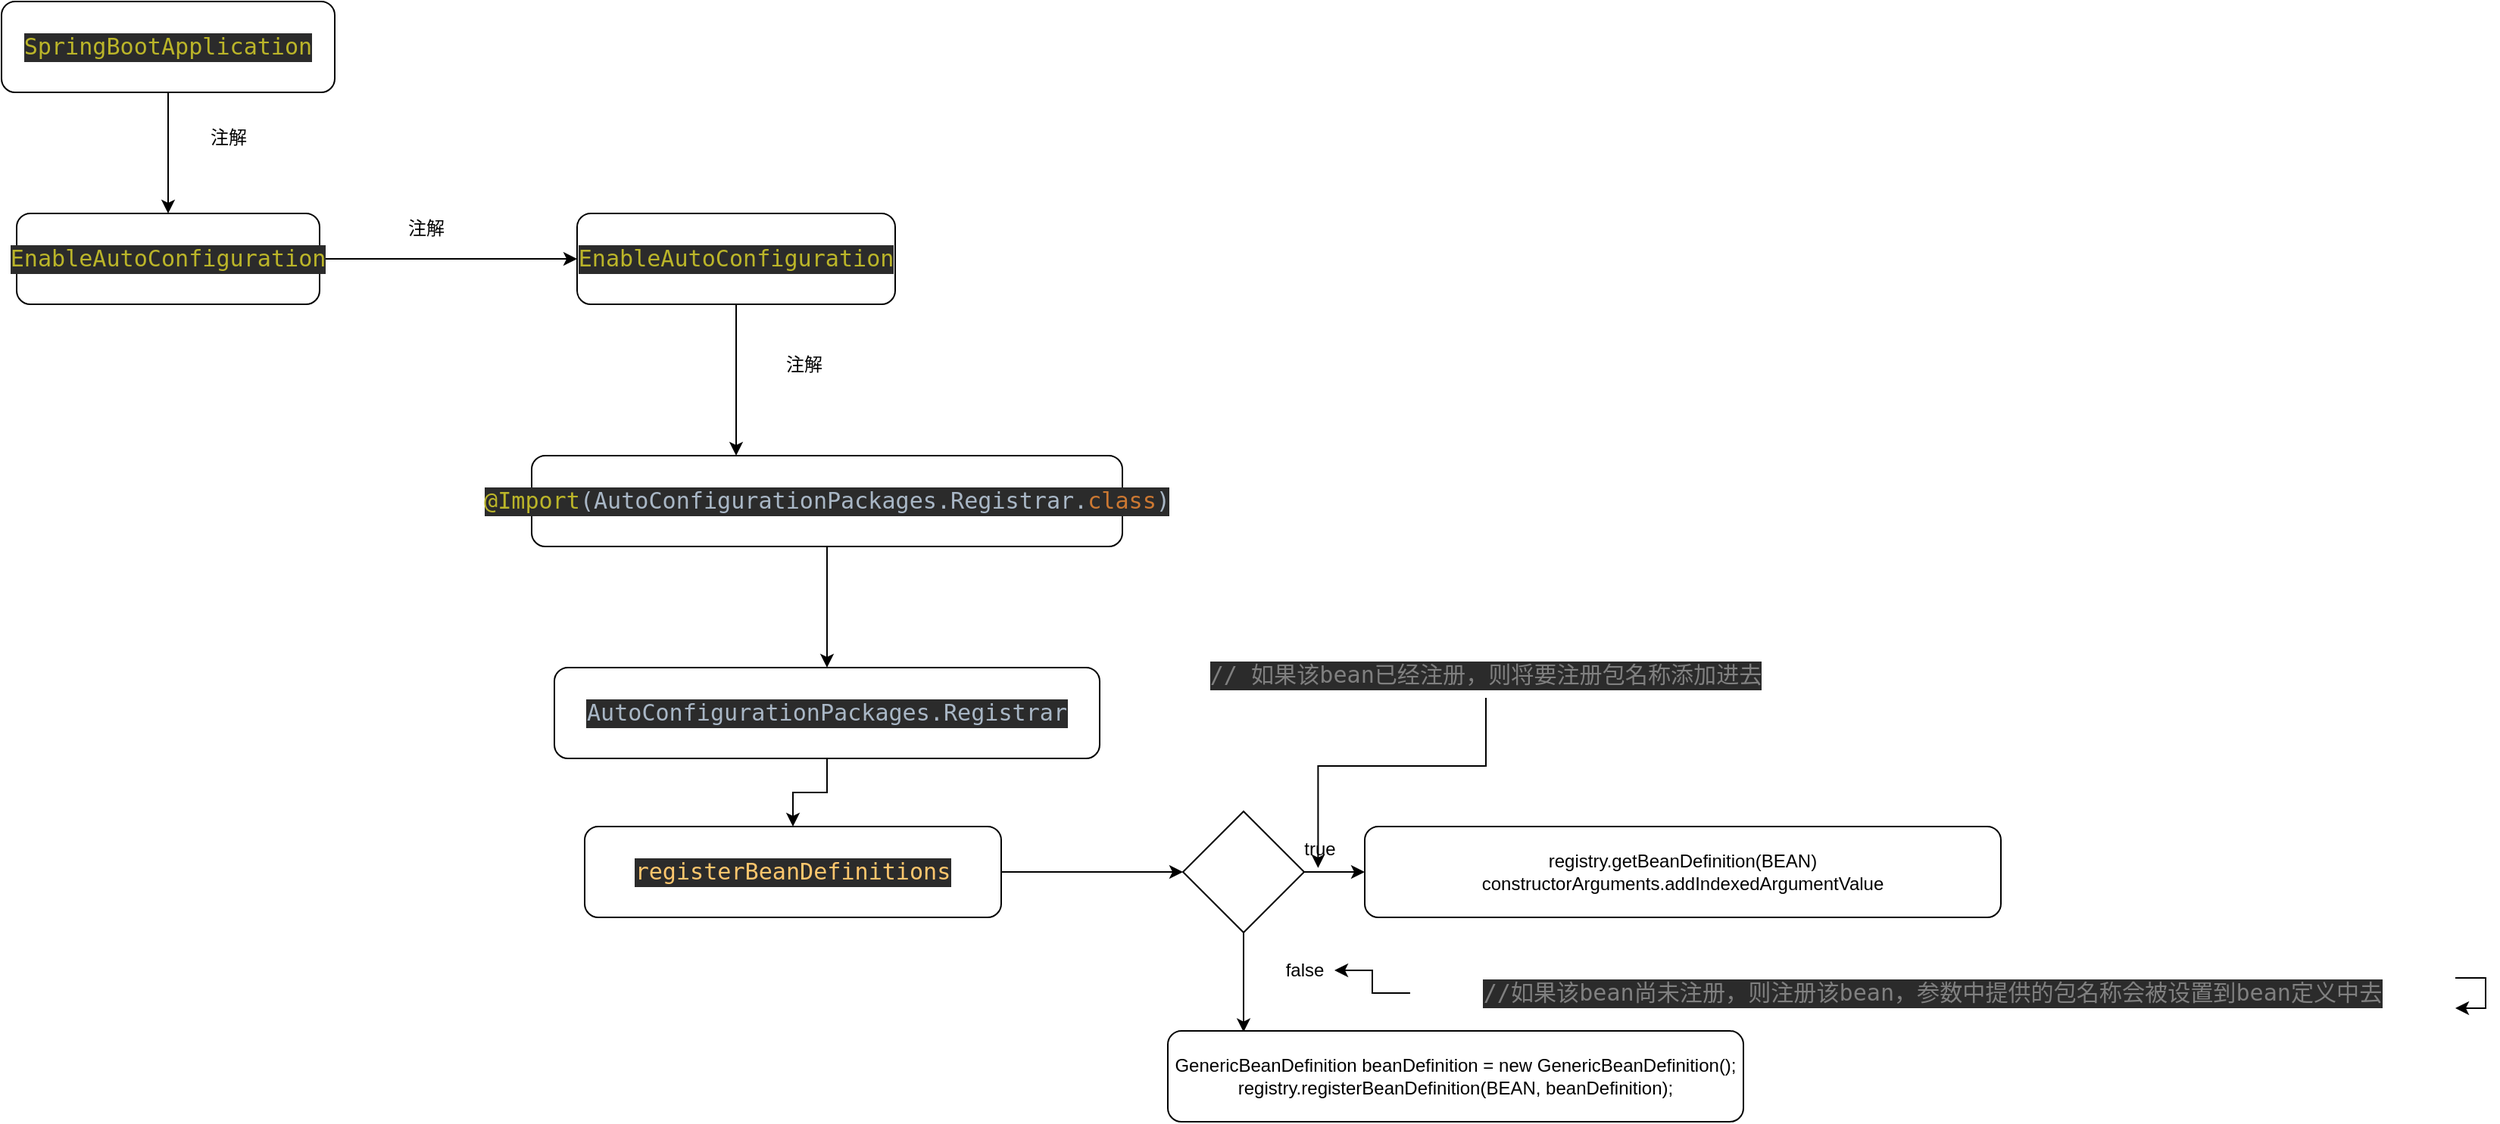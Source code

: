 <mxfile version="14.8.5" type="github">
  <diagram id="gpXzzGhzHeJXn8l-TkpX" name="Page-1">
    <mxGraphModel dx="1038" dy="556" grid="1" gridSize="10" guides="1" tooltips="1" connect="1" arrows="1" fold="1" page="1" pageScale="1" pageWidth="827" pageHeight="1169" math="0" shadow="0">
      <root>
        <mxCell id="0" />
        <mxCell id="1" parent="0" />
        <mxCell id="2TZwjIVlXD9jWcBcAwvC-8" style="edgeStyle=orthogonalEdgeStyle;rounded=0;orthogonalLoop=1;jettySize=auto;html=1;entryX=0;entryY=0.5;entryDx=0;entryDy=0;" edge="1" parent="1" source="2TZwjIVlXD9jWcBcAwvC-1" target="2TZwjIVlXD9jWcBcAwvC-5">
          <mxGeometry relative="1" as="geometry" />
        </mxCell>
        <mxCell id="2TZwjIVlXD9jWcBcAwvC-1" value="&lt;pre style=&quot;background-color: #2b2b2b ; color: #a9b7c6 ; font-family: &amp;#34;jetbrains mono&amp;#34; , monospace ; font-size: 11.3pt&quot;&gt;&lt;span style=&quot;color: #bbb529&quot;&gt;EnableAutoConfiguration&lt;/span&gt;&lt;/pre&gt;" style="rounded=1;whiteSpace=wrap;html=1;" vertex="1" parent="1">
          <mxGeometry x="150" y="180" width="200" height="60" as="geometry" />
        </mxCell>
        <mxCell id="2TZwjIVlXD9jWcBcAwvC-3" style="edgeStyle=orthogonalEdgeStyle;rounded=0;orthogonalLoop=1;jettySize=auto;html=1;entryX=0.5;entryY=0;entryDx=0;entryDy=0;" edge="1" parent="1" source="2TZwjIVlXD9jWcBcAwvC-2" target="2TZwjIVlXD9jWcBcAwvC-1">
          <mxGeometry relative="1" as="geometry" />
        </mxCell>
        <mxCell id="2TZwjIVlXD9jWcBcAwvC-2" value="&lt;pre style=&quot;background-color: #2b2b2b ; color: #a9b7c6 ; font-family: &amp;#34;jetbrains mono&amp;#34; , monospace ; font-size: 11.3pt&quot;&gt;&lt;span style=&quot;color: #bbb529&quot;&gt;SpringBootApplication&lt;/span&gt;&lt;/pre&gt;" style="rounded=1;whiteSpace=wrap;html=1;" vertex="1" parent="1">
          <mxGeometry x="140" y="40" width="220" height="60" as="geometry" />
        </mxCell>
        <mxCell id="2TZwjIVlXD9jWcBcAwvC-4" value="注解" style="text;html=1;strokeColor=none;fillColor=none;align=center;verticalAlign=middle;whiteSpace=wrap;rounded=0;" vertex="1" parent="1">
          <mxGeometry x="270" y="120" width="40" height="20" as="geometry" />
        </mxCell>
        <mxCell id="2TZwjIVlXD9jWcBcAwvC-9" style="edgeStyle=orthogonalEdgeStyle;rounded=0;orthogonalLoop=1;jettySize=auto;html=1;" edge="1" parent="1" source="2TZwjIVlXD9jWcBcAwvC-5">
          <mxGeometry relative="1" as="geometry">
            <mxPoint x="625" y="340" as="targetPoint" />
          </mxGeometry>
        </mxCell>
        <mxCell id="2TZwjIVlXD9jWcBcAwvC-5" value="&lt;pre style=&quot;background-color: #2b2b2b ; color: #a9b7c6 ; font-family: &amp;#34;jetbrains mono&amp;#34; , monospace ; font-size: 11.3pt&quot;&gt;&lt;span style=&quot;color: #bbb529&quot;&gt;EnableAutoConfiguration&lt;/span&gt;&lt;/pre&gt;" style="rounded=1;whiteSpace=wrap;html=1;" vertex="1" parent="1">
          <mxGeometry x="520" y="180" width="210" height="60" as="geometry" />
        </mxCell>
        <mxCell id="2TZwjIVlXD9jWcBcAwvC-7" value="&lt;span&gt;注解&lt;/span&gt;" style="text;html=1;align=center;verticalAlign=middle;resizable=0;points=[];autosize=1;strokeColor=none;" vertex="1" parent="1">
          <mxGeometry x="400" y="180" width="40" height="20" as="geometry" />
        </mxCell>
        <mxCell id="2TZwjIVlXD9jWcBcAwvC-13" style="edgeStyle=orthogonalEdgeStyle;rounded=0;orthogonalLoop=1;jettySize=auto;html=1;" edge="1" parent="1" source="2TZwjIVlXD9jWcBcAwvC-10" target="2TZwjIVlXD9jWcBcAwvC-12">
          <mxGeometry relative="1" as="geometry" />
        </mxCell>
        <mxCell id="2TZwjIVlXD9jWcBcAwvC-10" value="&lt;pre style=&quot;background-color: #2b2b2b ; color: #a9b7c6 ; font-family: &amp;#34;jetbrains mono&amp;#34; , monospace ; font-size: 11.3pt&quot;&gt;&lt;span style=&quot;color: #bbb529&quot;&gt;@Import&lt;/span&gt;(AutoConfigurationPackages.Registrar.&lt;span style=&quot;color: #cc7832&quot;&gt;class&lt;/span&gt;)&lt;/pre&gt;" style="rounded=1;whiteSpace=wrap;html=1;" vertex="1" parent="1">
          <mxGeometry x="490" y="340" width="390" height="60" as="geometry" />
        </mxCell>
        <mxCell id="2TZwjIVlXD9jWcBcAwvC-11" value="注解&lt;br&gt;" style="text;html=1;strokeColor=none;fillColor=none;align=center;verticalAlign=middle;whiteSpace=wrap;rounded=0;" vertex="1" parent="1">
          <mxGeometry x="650" y="270" width="40" height="20" as="geometry" />
        </mxCell>
        <mxCell id="2TZwjIVlXD9jWcBcAwvC-15" style="edgeStyle=orthogonalEdgeStyle;rounded=0;orthogonalLoop=1;jettySize=auto;html=1;exitX=0.5;exitY=1;exitDx=0;exitDy=0;entryX=0.5;entryY=0;entryDx=0;entryDy=0;" edge="1" parent="1" source="2TZwjIVlXD9jWcBcAwvC-12" target="2TZwjIVlXD9jWcBcAwvC-14">
          <mxGeometry relative="1" as="geometry" />
        </mxCell>
        <mxCell id="2TZwjIVlXD9jWcBcAwvC-12" value="&lt;pre style=&quot;background-color: #2b2b2b ; color: #a9b7c6 ; font-family: &amp;#34;jetbrains mono&amp;#34; , monospace ; font-size: 11.3pt&quot;&gt;&lt;span style=&quot;font-family: &amp;#34;jetbrains mono&amp;#34; , monospace ; font-size: 11.3pt&quot;&gt;AutoConfigurationPackages.&lt;/span&gt;Registrar&lt;/pre&gt;" style="rounded=1;whiteSpace=wrap;html=1;" vertex="1" parent="1">
          <mxGeometry x="505" y="480" width="360" height="60" as="geometry" />
        </mxCell>
        <mxCell id="2TZwjIVlXD9jWcBcAwvC-17" style="edgeStyle=orthogonalEdgeStyle;rounded=0;orthogonalLoop=1;jettySize=auto;html=1;entryX=0;entryY=0.5;entryDx=0;entryDy=0;" edge="1" parent="1" source="2TZwjIVlXD9jWcBcAwvC-14" target="2TZwjIVlXD9jWcBcAwvC-16">
          <mxGeometry relative="1" as="geometry" />
        </mxCell>
        <mxCell id="2TZwjIVlXD9jWcBcAwvC-14" value="&lt;pre style=&quot;background-color: #2b2b2b ; color: #a9b7c6 ; font-family: &amp;#34;jetbrains mono&amp;#34; , monospace ; font-size: 11.3pt&quot;&gt;&lt;span style=&quot;color: #ffc66d&quot;&gt;registerBeanDefinitions&lt;/span&gt;&lt;/pre&gt;" style="rounded=1;whiteSpace=wrap;html=1;" vertex="1" parent="1">
          <mxGeometry x="525" y="585" width="275" height="60" as="geometry" />
        </mxCell>
        <mxCell id="2TZwjIVlXD9jWcBcAwvC-23" style="edgeStyle=orthogonalEdgeStyle;rounded=0;orthogonalLoop=1;jettySize=auto;html=1;entryX=0;entryY=0.5;entryDx=0;entryDy=0;" edge="1" parent="1" source="2TZwjIVlXD9jWcBcAwvC-16" target="2TZwjIVlXD9jWcBcAwvC-20">
          <mxGeometry relative="1" as="geometry" />
        </mxCell>
        <mxCell id="2TZwjIVlXD9jWcBcAwvC-25" style="edgeStyle=orthogonalEdgeStyle;rounded=0;orthogonalLoop=1;jettySize=auto;html=1;" edge="1" parent="1" source="2TZwjIVlXD9jWcBcAwvC-16">
          <mxGeometry relative="1" as="geometry">
            <mxPoint x="960" y="720.8" as="targetPoint" />
          </mxGeometry>
        </mxCell>
        <mxCell id="2TZwjIVlXD9jWcBcAwvC-16" value="" style="rhombus;whiteSpace=wrap;html=1;" vertex="1" parent="1">
          <mxGeometry x="920" y="575" width="80" height="80" as="geometry" />
        </mxCell>
        <mxCell id="2TZwjIVlXD9jWcBcAwvC-19" value="&lt;div&gt;GenericBeanDefinition beanDefinition = new GenericBeanDefinition();&lt;/div&gt;&lt;div&gt;registry.registerBeanDefinition(BEAN, beanDefinition);&lt;/div&gt;" style="rounded=1;whiteSpace=wrap;html=1;" vertex="1" parent="1">
          <mxGeometry x="910" y="720" width="380" height="60" as="geometry" />
        </mxCell>
        <mxCell id="2TZwjIVlXD9jWcBcAwvC-20" value="&lt;div&gt;registry.getBeanDefinition(BEAN)&lt;/div&gt;&lt;div&gt;constructorArguments.addIndexedArgumentValue&lt;/div&gt;" style="rounded=1;whiteSpace=wrap;html=1;" vertex="1" parent="1">
          <mxGeometry x="1040" y="585" width="420" height="60" as="geometry" />
        </mxCell>
        <mxCell id="2TZwjIVlXD9jWcBcAwvC-24" value="true" style="text;html=1;align=center;verticalAlign=middle;resizable=0;points=[];autosize=1;strokeColor=none;" vertex="1" parent="1">
          <mxGeometry x="990" y="590" width="40" height="20" as="geometry" />
        </mxCell>
        <mxCell id="2TZwjIVlXD9jWcBcAwvC-26" value="false&lt;br&gt;" style="text;html=1;align=center;verticalAlign=middle;resizable=0;points=[];autosize=1;strokeColor=none;" vertex="1" parent="1">
          <mxGeometry x="980" y="670" width="40" height="20" as="geometry" />
        </mxCell>
        <mxCell id="2TZwjIVlXD9jWcBcAwvC-29" style="edgeStyle=orthogonalEdgeStyle;rounded=0;orthogonalLoop=1;jettySize=auto;html=1;entryX=0.48;entryY=1.12;entryDx=0;entryDy=0;entryPerimeter=0;" edge="1" parent="1" source="2TZwjIVlXD9jWcBcAwvC-28" target="2TZwjIVlXD9jWcBcAwvC-24">
          <mxGeometry relative="1" as="geometry" />
        </mxCell>
        <mxCell id="2TZwjIVlXD9jWcBcAwvC-28" value="&lt;pre style=&quot;background-color: #2b2b2b ; color: #a9b7c6 ; font-family: &amp;#34;jetbrains mono&amp;#34; , monospace ; font-size: 11.3pt&quot;&gt;&lt;span style=&quot;color: #808080&quot;&gt;// &lt;/span&gt;&lt;span style=&quot;color: #808080 ; font-family: &amp;#34;courier new&amp;#34; , monospace&quot;&gt;如果该&lt;/span&gt;&lt;span style=&quot;color: #808080&quot;&gt;bean&lt;/span&gt;&lt;span style=&quot;color: #808080 ; font-family: &amp;#34;courier new&amp;#34; , monospace&quot;&gt;已经注册，则将要注册包名称添加进去&lt;/span&gt;&lt;/pre&gt;" style="text;html=1;strokeColor=none;fillColor=none;align=center;verticalAlign=middle;whiteSpace=wrap;rounded=0;" vertex="1" parent="1">
          <mxGeometry x="1000" y="470" width="240" height="30" as="geometry" />
        </mxCell>
        <mxCell id="2TZwjIVlXD9jWcBcAwvC-34" style="edgeStyle=orthogonalEdgeStyle;rounded=0;orthogonalLoop=1;jettySize=auto;html=1;" edge="1" parent="1" source="2TZwjIVlXD9jWcBcAwvC-30" target="2TZwjIVlXD9jWcBcAwvC-26">
          <mxGeometry relative="1" as="geometry" />
        </mxCell>
        <mxCell id="2TZwjIVlXD9jWcBcAwvC-30" value="&lt;pre style=&quot;background-color: #2b2b2b ; color: #a9b7c6 ; font-family: &amp;#34;jetbrains mono&amp;#34; , monospace ; font-size: 11.3pt&quot;&gt;&lt;span style=&quot;color: #808080&quot;&gt;//&lt;/span&gt;&lt;span style=&quot;color: #808080 ; font-family: &amp;#34;courier new&amp;#34; , monospace&quot;&gt;如果该&lt;/span&gt;&lt;span style=&quot;color: #808080&quot;&gt;bean&lt;/span&gt;&lt;span style=&quot;color: #808080 ; font-family: &amp;#34;courier new&amp;#34; , monospace&quot;&gt;尚未注册，则注册该&lt;/span&gt;&lt;span style=&quot;color: #808080&quot;&gt;bean&lt;/span&gt;&lt;span style=&quot;color: #808080 ; font-family: &amp;#34;courier new&amp;#34; , monospace&quot;&gt;，参数中提供的包名称会被设置到&lt;/span&gt;&lt;span style=&quot;color: #808080&quot;&gt;bean&lt;/span&gt;&lt;span style=&quot;color: #808080 ; font-family: &amp;#34;courier new&amp;#34; , monospace&quot;&gt;定义中去&lt;/span&gt;&lt;/pre&gt;" style="text;html=1;strokeColor=none;fillColor=none;align=center;verticalAlign=middle;whiteSpace=wrap;rounded=0;" vertex="1" parent="1">
          <mxGeometry x="1070" y="680" width="690" height="30" as="geometry" />
        </mxCell>
        <mxCell id="2TZwjIVlXD9jWcBcAwvC-31" style="edgeStyle=orthogonalEdgeStyle;rounded=0;orthogonalLoop=1;jettySize=auto;html=1;" edge="1" parent="1" source="2TZwjIVlXD9jWcBcAwvC-30" target="2TZwjIVlXD9jWcBcAwvC-30">
          <mxGeometry relative="1" as="geometry" />
        </mxCell>
      </root>
    </mxGraphModel>
  </diagram>
</mxfile>
